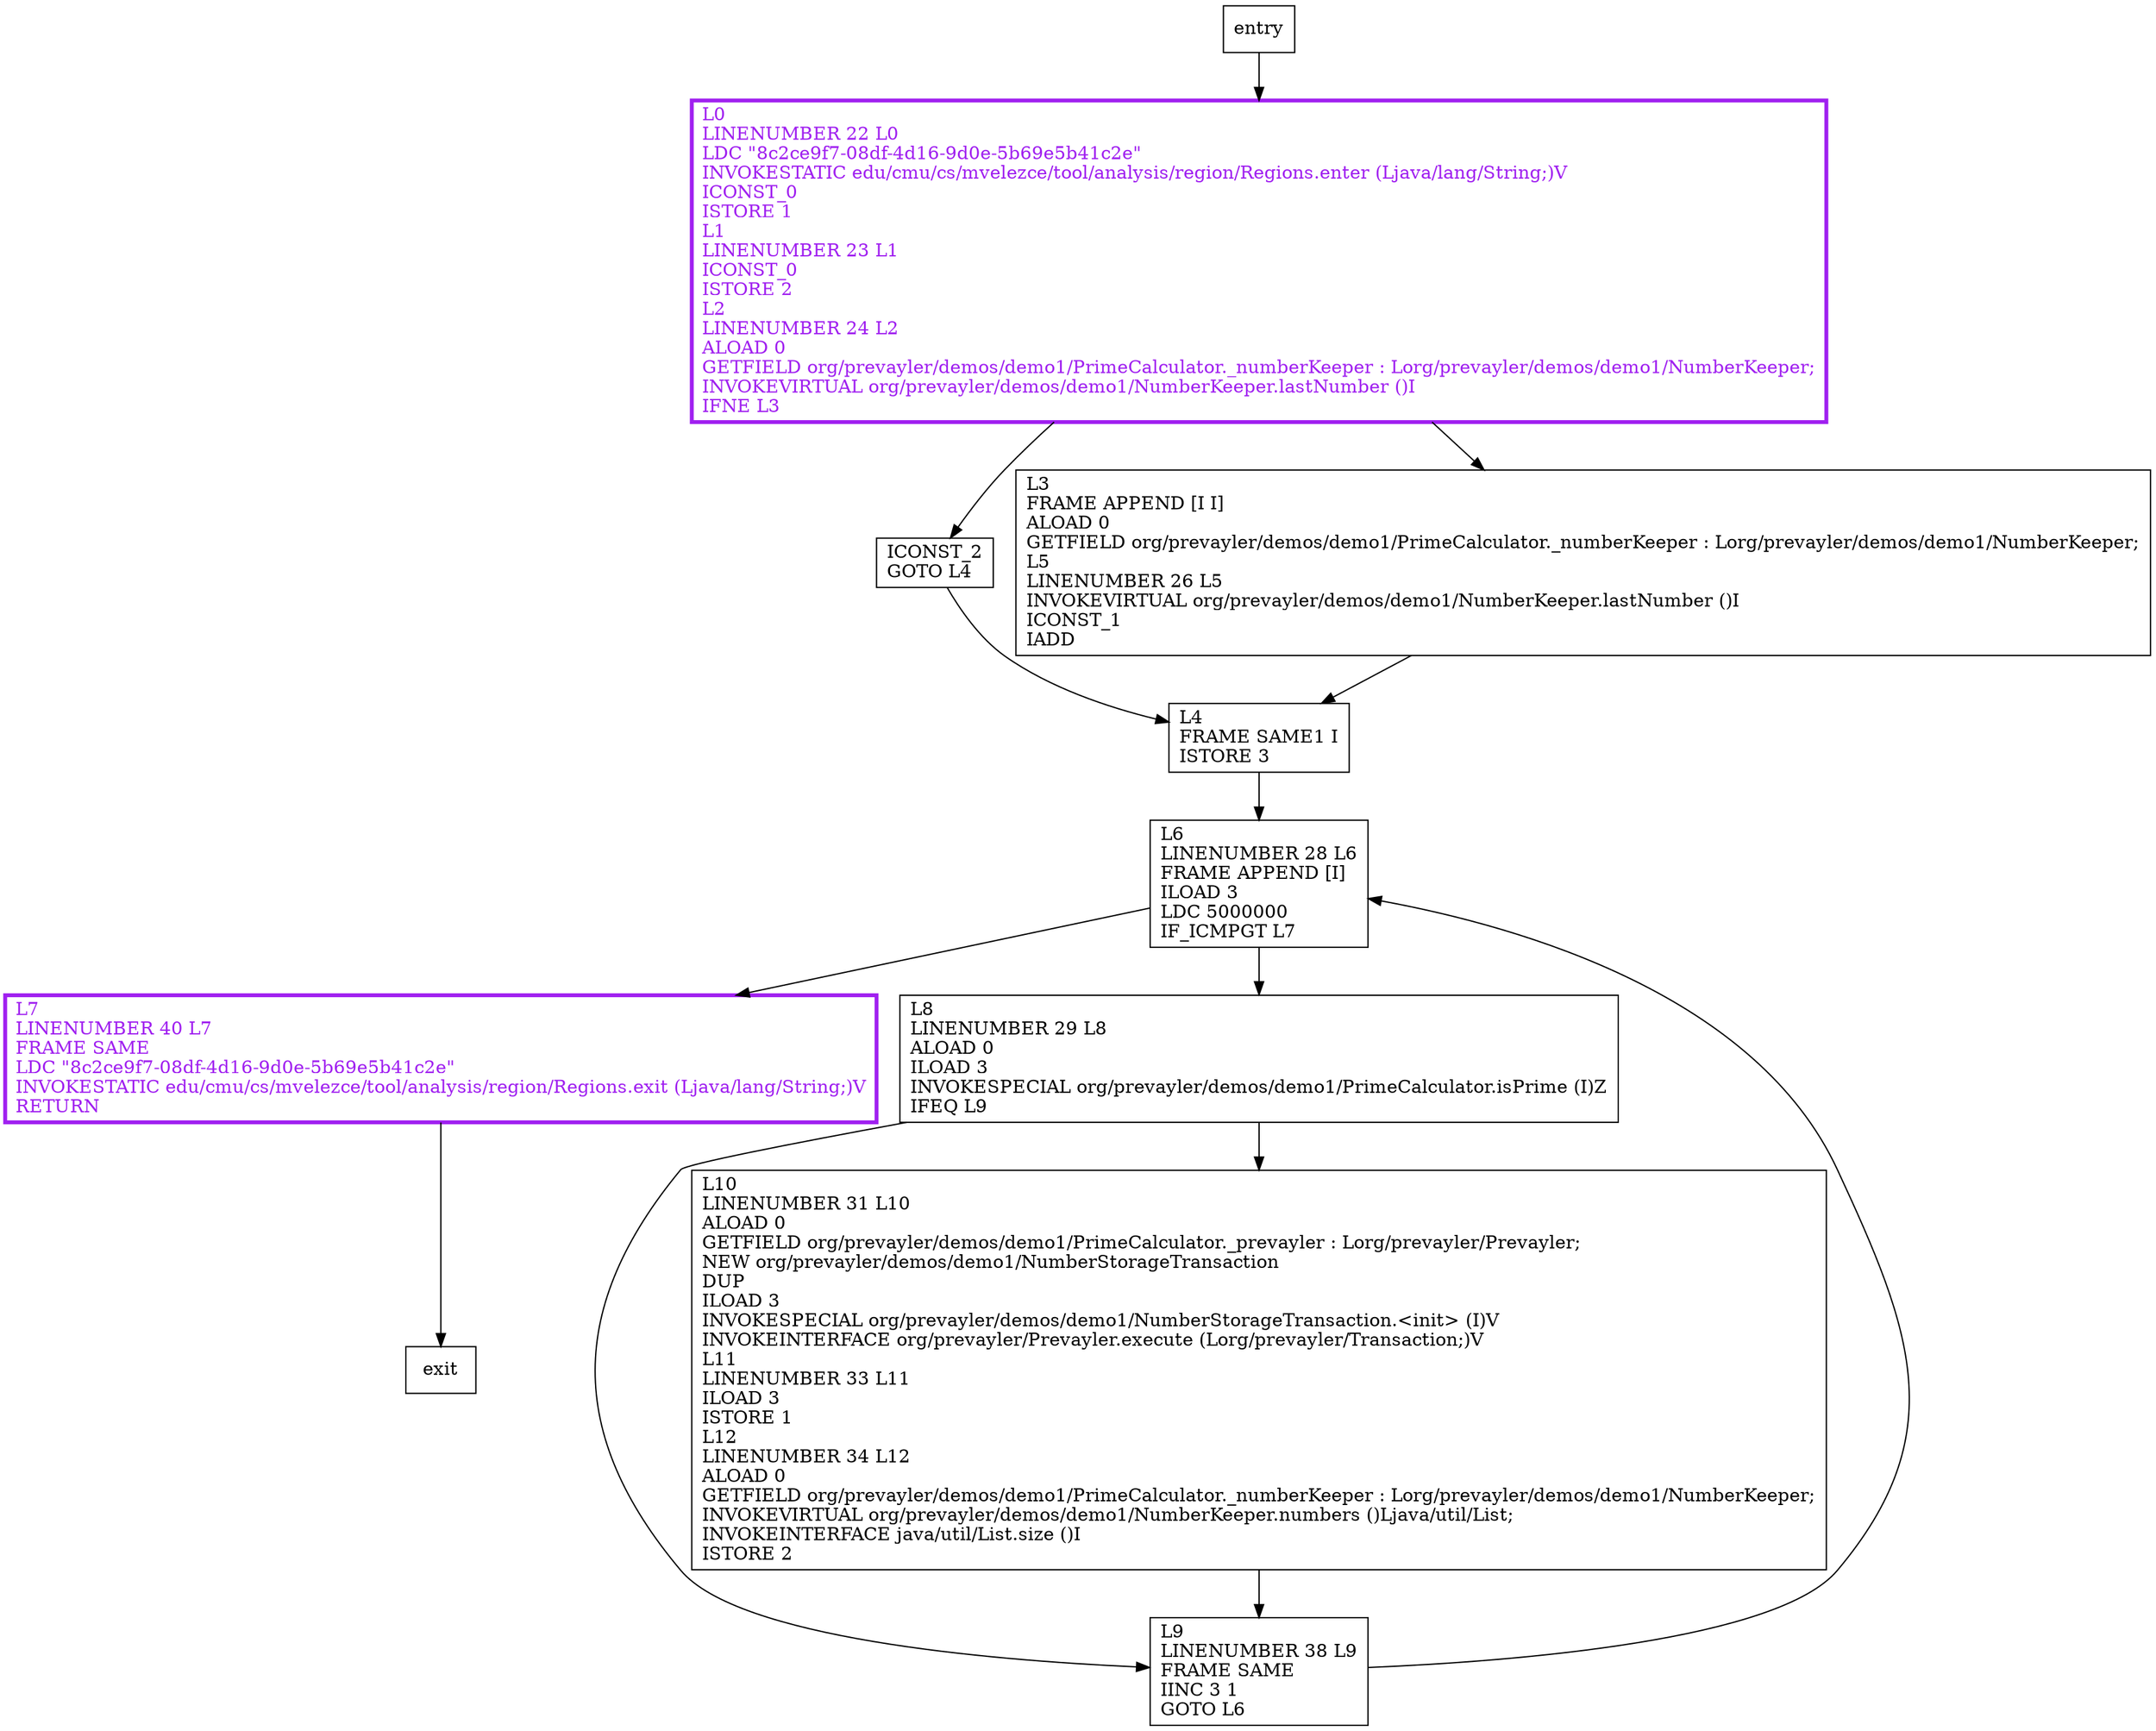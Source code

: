 digraph start {
node [shape=record];
2076290611 [label="L7\lLINENUMBER 40 L7\lFRAME SAME\lLDC \"8c2ce9f7-08df-4d16-9d0e-5b69e5b41c2e\"\lINVOKESTATIC edu/cmu/cs/mvelezce/tool/analysis/region/Regions.exit (Ljava/lang/String;)V\lRETURN\l"];
1140785258 [label="L6\lLINENUMBER 28 L6\lFRAME APPEND [I]\lILOAD 3\lLDC 5000000\lIF_ICMPGT L7\l"];
683884247 [label="L0\lLINENUMBER 22 L0\lLDC \"8c2ce9f7-08df-4d16-9d0e-5b69e5b41c2e\"\lINVOKESTATIC edu/cmu/cs/mvelezce/tool/analysis/region/Regions.enter (Ljava/lang/String;)V\lICONST_0\lISTORE 1\lL1\lLINENUMBER 23 L1\lICONST_0\lISTORE 2\lL2\lLINENUMBER 24 L2\lALOAD 0\lGETFIELD org/prevayler/demos/demo1/PrimeCalculator._numberKeeper : Lorg/prevayler/demos/demo1/NumberKeeper;\lINVOKEVIRTUAL org/prevayler/demos/demo1/NumberKeeper.lastNumber ()I\lIFNE L3\l"];
1246037034 [label="L4\lFRAME SAME1 I\lISTORE 3\l"];
861885296 [label="ICONST_2\lGOTO L4\l"];
676968934 [label="L3\lFRAME APPEND [I I]\lALOAD 0\lGETFIELD org/prevayler/demos/demo1/PrimeCalculator._numberKeeper : Lorg/prevayler/demos/demo1/NumberKeeper;\lL5\lLINENUMBER 26 L5\lINVOKEVIRTUAL org/prevayler/demos/demo1/NumberKeeper.lastNumber ()I\lICONST_1\lIADD\l"];
1472178753 [label="L9\lLINENUMBER 38 L9\lFRAME SAME\lIINC 3 1\lGOTO L6\l"];
506641956 [label="L8\lLINENUMBER 29 L8\lALOAD 0\lILOAD 3\lINVOKESPECIAL org/prevayler/demos/demo1/PrimeCalculator.isPrime (I)Z\lIFEQ L9\l"];
892965064 [label="L10\lLINENUMBER 31 L10\lALOAD 0\lGETFIELD org/prevayler/demos/demo1/PrimeCalculator._prevayler : Lorg/prevayler/Prevayler;\lNEW org/prevayler/demos/demo1/NumberStorageTransaction\lDUP\lILOAD 3\lINVOKESPECIAL org/prevayler/demos/demo1/NumberStorageTransaction.\<init\> (I)V\lINVOKEINTERFACE org/prevayler/Prevayler.execute (Lorg/prevayler/Transaction;)V\lL11\lLINENUMBER 33 L11\lILOAD 3\lISTORE 1\lL12\lLINENUMBER 34 L12\lALOAD 0\lGETFIELD org/prevayler/demos/demo1/PrimeCalculator._numberKeeper : Lorg/prevayler/demos/demo1/NumberKeeper;\lINVOKEVIRTUAL org/prevayler/demos/demo1/NumberKeeper.numbers ()Ljava/util/List;\lINVOKEINTERFACE java/util/List.size ()I\lISTORE 2\l"];
entry;
exit;
2076290611 -> exit;
entry -> 683884247;
1140785258 -> 2076290611;
1140785258 -> 506641956;
683884247 -> 861885296;
683884247 -> 676968934;
1246037034 -> 1140785258;
861885296 -> 1246037034;
676968934 -> 1246037034;
1472178753 -> 1140785258;
506641956 -> 1472178753;
506641956 -> 892965064;
892965064 -> 1472178753;
2076290611[fontcolor="purple", penwidth=3, color="purple"];
683884247[fontcolor="purple", penwidth=3, color="purple"];
}
